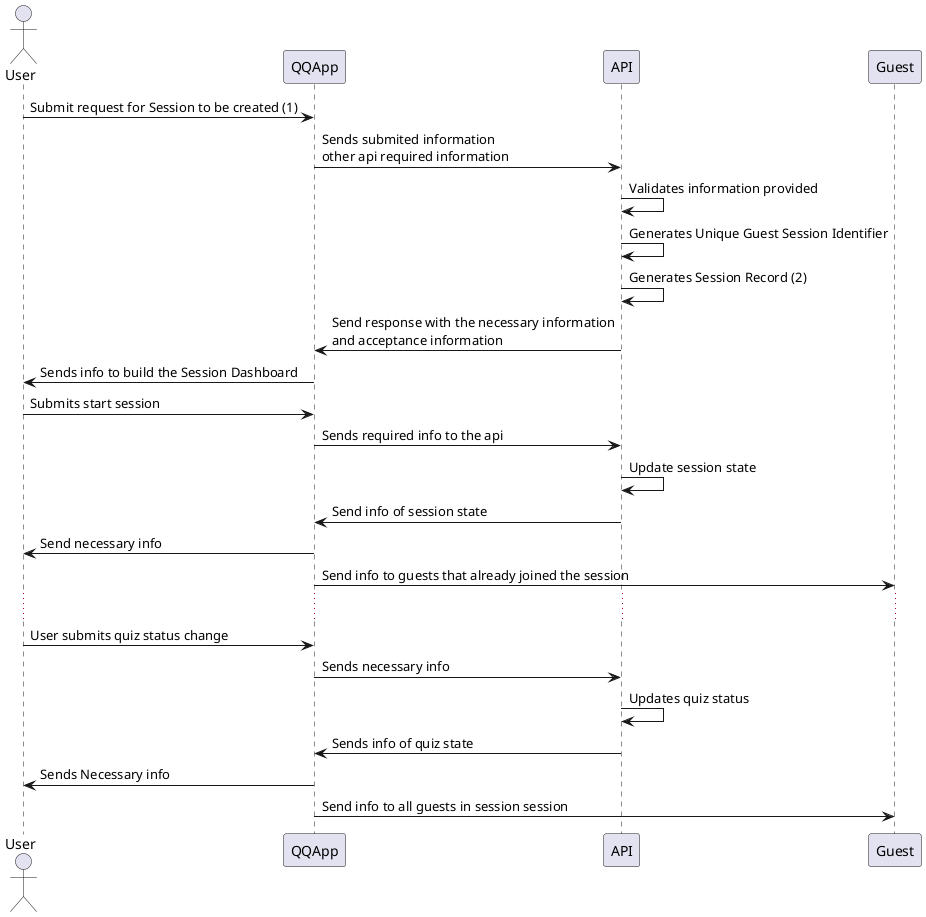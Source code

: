 @startuml SessionUser

actor User as user
participant QQApp as qq
participant API as api

user->qq: Submit request for Session to be created (1)
qq->api: Sends submited information\nother api required information
api->api: Validates information provided 
api->api: Generates Unique Guest Session Identifier
api->api: Generates Session Record (2)
api->qq: Send response with the necessary information\nand acceptance information
qq->user: Sends info to build the Session Dashboard
user->qq: Submits start session
qq->api: Sends required info to the api
api->api: Update session state
api->qq: Send info of session state
qq->user: Send necessary info
qq->Guest: Send info to guests that already joined the session
...
user->qq: User submits quiz status change
qq->api: Sends necessary info
api->api: Updates quiz status
api->qq: Sends info of quiz state
qq->user: Sends Necessary info
qq->Guest: Send info to all guests in session session

@enduml